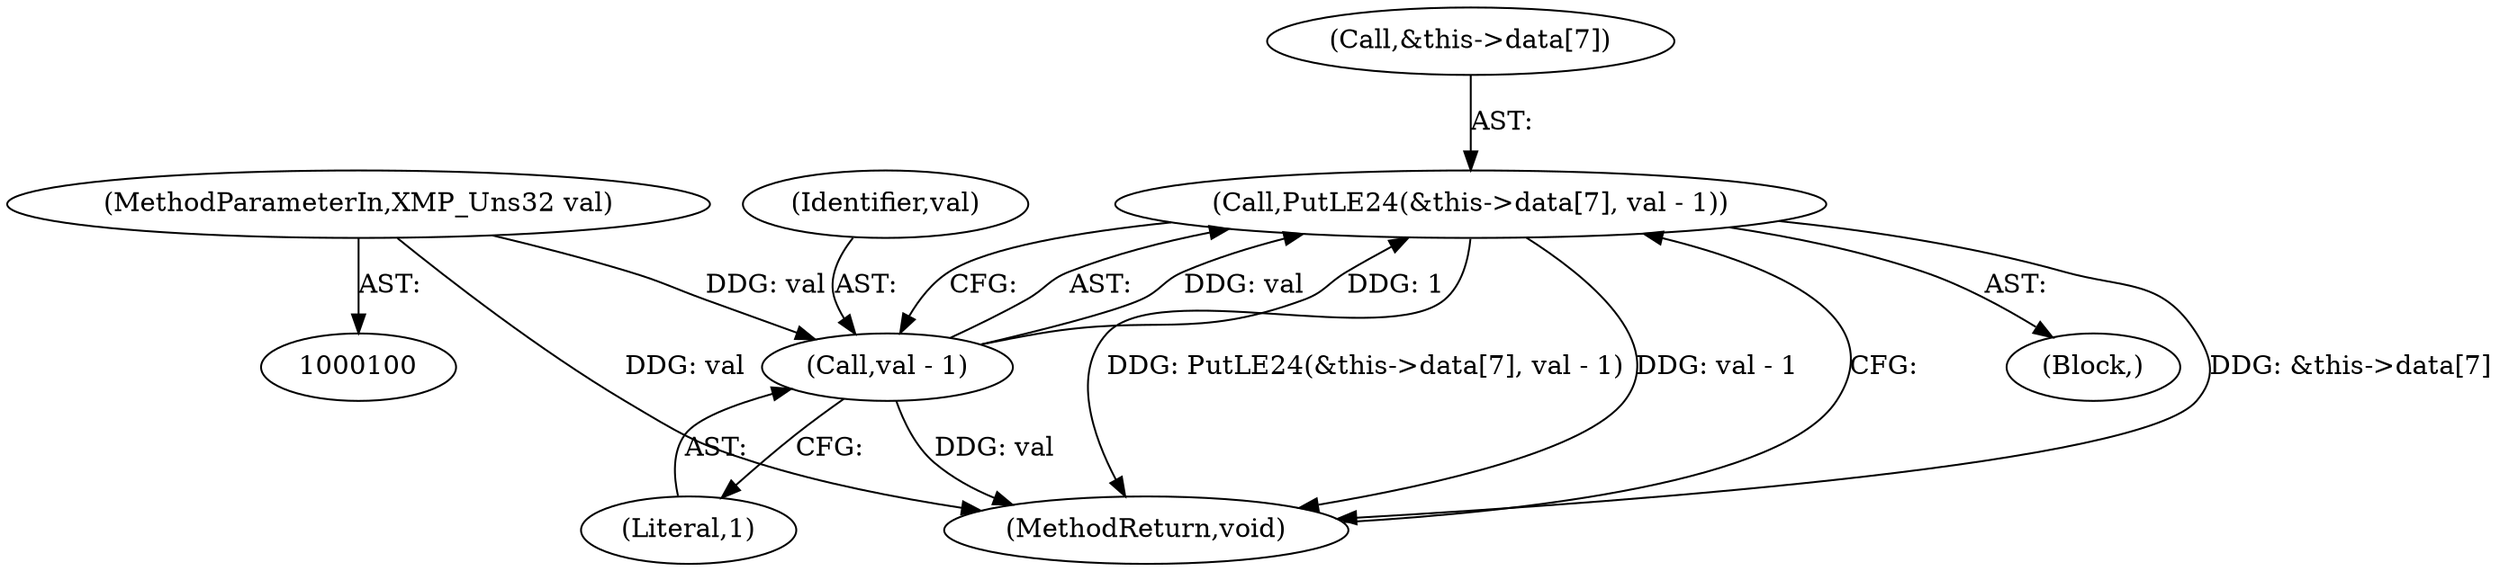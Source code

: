digraph "1_exempi_9e76a7782a54a242f18d609e7ba32bf1c430a5e4@array" {
"1000103" [label="(Call,PutLE24(&this->data[7], val - 1))"];
"1000110" [label="(Call,val - 1)"];
"1000101" [label="(MethodParameterIn,XMP_Uns32 val)"];
"1000102" [label="(Block,)"];
"1000113" [label="(MethodReturn,void)"];
"1000103" [label="(Call,PutLE24(&this->data[7], val - 1))"];
"1000112" [label="(Literal,1)"];
"1000111" [label="(Identifier,val)"];
"1000110" [label="(Call,val - 1)"];
"1000101" [label="(MethodParameterIn,XMP_Uns32 val)"];
"1000104" [label="(Call,&this->data[7])"];
"1000103" -> "1000102"  [label="AST: "];
"1000103" -> "1000110"  [label="CFG: "];
"1000104" -> "1000103"  [label="AST: "];
"1000110" -> "1000103"  [label="AST: "];
"1000113" -> "1000103"  [label="CFG: "];
"1000103" -> "1000113"  [label="DDG: &this->data[7]"];
"1000103" -> "1000113"  [label="DDG: PutLE24(&this->data[7], val - 1)"];
"1000103" -> "1000113"  [label="DDG: val - 1"];
"1000110" -> "1000103"  [label="DDG: val"];
"1000110" -> "1000103"  [label="DDG: 1"];
"1000110" -> "1000112"  [label="CFG: "];
"1000111" -> "1000110"  [label="AST: "];
"1000112" -> "1000110"  [label="AST: "];
"1000110" -> "1000113"  [label="DDG: val"];
"1000101" -> "1000110"  [label="DDG: val"];
"1000101" -> "1000100"  [label="AST: "];
"1000101" -> "1000113"  [label="DDG: val"];
}
